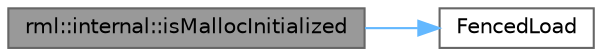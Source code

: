 digraph "rml::internal::isMallocInitialized"
{
 // LATEX_PDF_SIZE
  bgcolor="transparent";
  edge [fontname=Helvetica,fontsize=10,labelfontname=Helvetica,labelfontsize=10];
  node [fontname=Helvetica,fontsize=10,shape=box,height=0.2,width=0.4];
  rankdir="LR";
  Node1 [id="Node000001",label="rml::internal::isMallocInitialized",height=0.2,width=0.4,color="gray40", fillcolor="grey60", style="filled", fontcolor="black",tooltip=" "];
  Node1 -> Node2 [id="edge1_Node000001_Node000002",color="steelblue1",style="solid",tooltip=" "];
  Node2 [id="Node000002",label="FencedLoad",height=0.2,width=0.4,color="grey40", fillcolor="white", style="filled",URL="$_synchronize_8h.html#a0792980ea26344eaf2fc0a4112b5d848",tooltip=" "];
}
